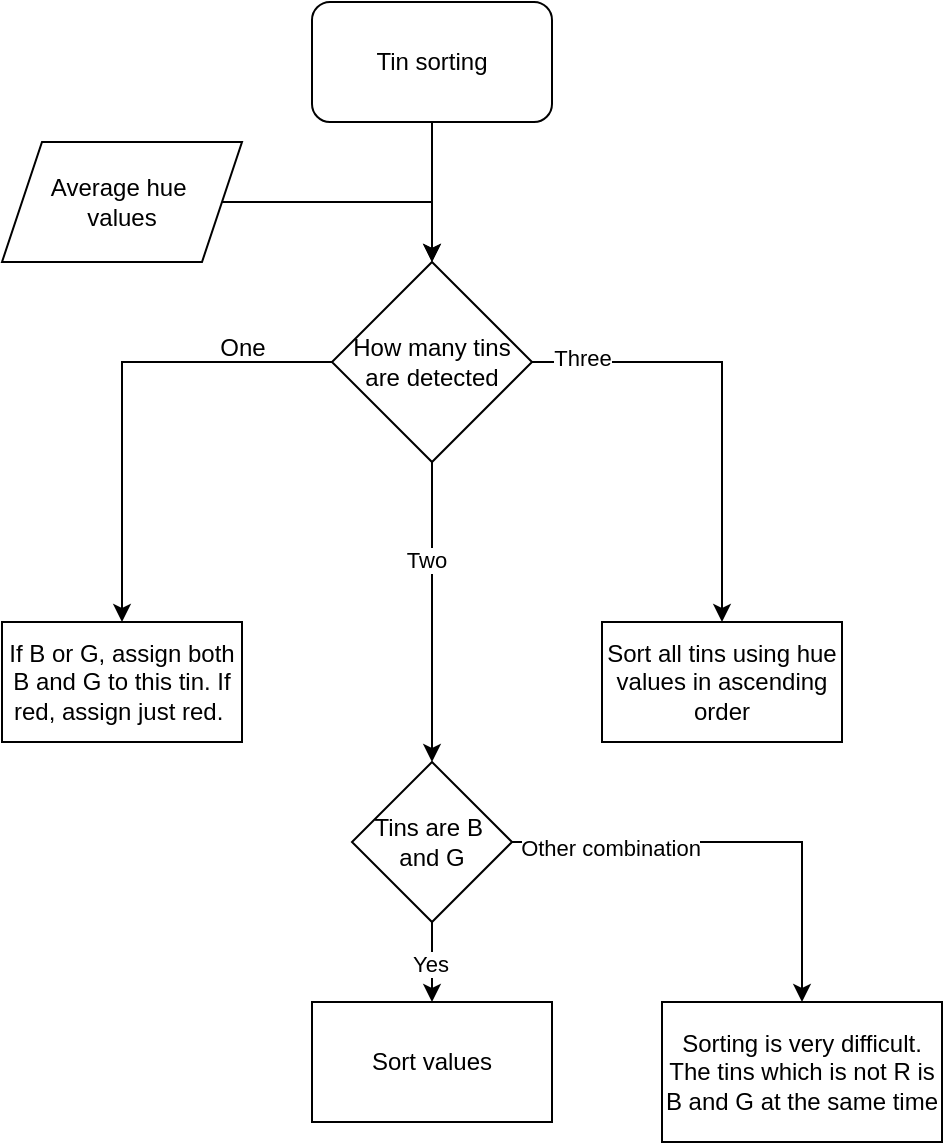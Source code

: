 <mxfile version="24.0.4" type="device">
  <diagram name="Page-1" id="9sxk3kHSQ-oGm2jKV_Yg">
    <mxGraphModel dx="1434" dy="870" grid="1" gridSize="10" guides="1" tooltips="1" connect="1" arrows="1" fold="1" page="1" pageScale="1" pageWidth="850" pageHeight="2000" math="0" shadow="0">
      <root>
        <mxCell id="0" />
        <mxCell id="1" parent="0" />
        <mxCell id="vRBM1Agjchc101VtKmlz-4" value="" style="edgeStyle=orthogonalEdgeStyle;rounded=0;orthogonalLoop=1;jettySize=auto;html=1;" edge="1" parent="1" source="vRBM1Agjchc101VtKmlz-1" target="vRBM1Agjchc101VtKmlz-3">
          <mxGeometry relative="1" as="geometry" />
        </mxCell>
        <mxCell id="vRBM1Agjchc101VtKmlz-1" value="Tin sorting" style="rounded=1;whiteSpace=wrap;html=1;" vertex="1" parent="1">
          <mxGeometry x="365" y="130" width="120" height="60" as="geometry" />
        </mxCell>
        <mxCell id="vRBM1Agjchc101VtKmlz-5" style="edgeStyle=orthogonalEdgeStyle;rounded=0;orthogonalLoop=1;jettySize=auto;html=1;entryX=0.5;entryY=0;entryDx=0;entryDy=0;" edge="1" parent="1" source="vRBM1Agjchc101VtKmlz-2" target="vRBM1Agjchc101VtKmlz-3">
          <mxGeometry relative="1" as="geometry" />
        </mxCell>
        <mxCell id="vRBM1Agjchc101VtKmlz-2" value="Average hue&amp;nbsp;&lt;div&gt;values&lt;/div&gt;" style="shape=parallelogram;perimeter=parallelogramPerimeter;whiteSpace=wrap;html=1;fixedSize=1;" vertex="1" parent="1">
          <mxGeometry x="210" y="200" width="120" height="60" as="geometry" />
        </mxCell>
        <mxCell id="vRBM1Agjchc101VtKmlz-6" style="edgeStyle=orthogonalEdgeStyle;rounded=0;orthogonalLoop=1;jettySize=auto;html=1;entryX=0.5;entryY=0;entryDx=0;entryDy=0;" edge="1" parent="1" source="vRBM1Agjchc101VtKmlz-3" target="vRBM1Agjchc101VtKmlz-15">
          <mxGeometry relative="1" as="geometry">
            <mxPoint x="420" y="500" as="targetPoint" />
          </mxGeometry>
        </mxCell>
        <mxCell id="vRBM1Agjchc101VtKmlz-13" value="Two" style="edgeLabel;html=1;align=center;verticalAlign=middle;resizable=0;points=[];" vertex="1" connectable="0" parent="vRBM1Agjchc101VtKmlz-6">
          <mxGeometry x="-0.35" y="-3" relative="1" as="geometry">
            <mxPoint as="offset" />
          </mxGeometry>
        </mxCell>
        <mxCell id="vRBM1Agjchc101VtKmlz-10" style="edgeStyle=orthogonalEdgeStyle;rounded=0;orthogonalLoop=1;jettySize=auto;html=1;" edge="1" parent="1" source="vRBM1Agjchc101VtKmlz-3" target="vRBM1Agjchc101VtKmlz-8">
          <mxGeometry relative="1" as="geometry" />
        </mxCell>
        <mxCell id="vRBM1Agjchc101VtKmlz-11" style="edgeStyle=orthogonalEdgeStyle;rounded=0;orthogonalLoop=1;jettySize=auto;html=1;entryX=0.5;entryY=0;entryDx=0;entryDy=0;" edge="1" parent="1" source="vRBM1Agjchc101VtKmlz-3" target="vRBM1Agjchc101VtKmlz-9">
          <mxGeometry relative="1" as="geometry" />
        </mxCell>
        <mxCell id="vRBM1Agjchc101VtKmlz-14" value="Three" style="edgeLabel;html=1;align=center;verticalAlign=middle;resizable=0;points=[];" vertex="1" connectable="0" parent="vRBM1Agjchc101VtKmlz-11">
          <mxGeometry x="-0.778" y="2" relative="1" as="geometry">
            <mxPoint as="offset" />
          </mxGeometry>
        </mxCell>
        <mxCell id="vRBM1Agjchc101VtKmlz-3" value="How many tins are detected" style="rhombus;whiteSpace=wrap;html=1;" vertex="1" parent="1">
          <mxGeometry x="375" y="260" width="100" height="100" as="geometry" />
        </mxCell>
        <mxCell id="vRBM1Agjchc101VtKmlz-7" value="Sort values" style="rounded=0;whiteSpace=wrap;html=1;" vertex="1" parent="1">
          <mxGeometry x="365" y="630" width="120" height="60" as="geometry" />
        </mxCell>
        <mxCell id="vRBM1Agjchc101VtKmlz-8" value="If B or G, assign both B and G to this tin. If red, assign just red.&amp;nbsp;" style="rounded=0;whiteSpace=wrap;html=1;" vertex="1" parent="1">
          <mxGeometry x="210" y="440" width="120" height="60" as="geometry" />
        </mxCell>
        <mxCell id="vRBM1Agjchc101VtKmlz-9" value="Sort all tins using hue values in ascending order" style="rounded=0;whiteSpace=wrap;html=1;" vertex="1" parent="1">
          <mxGeometry x="510" y="440" width="120" height="60" as="geometry" />
        </mxCell>
        <mxCell id="vRBM1Agjchc101VtKmlz-12" value="One" style="text;html=1;align=center;verticalAlign=middle;resizable=0;points=[];autosize=1;strokeColor=none;fillColor=none;" vertex="1" parent="1">
          <mxGeometry x="305" y="288" width="50" height="30" as="geometry" />
        </mxCell>
        <mxCell id="vRBM1Agjchc101VtKmlz-16" value="" style="edgeStyle=orthogonalEdgeStyle;rounded=0;orthogonalLoop=1;jettySize=auto;html=1;" edge="1" parent="1" source="vRBM1Agjchc101VtKmlz-15" target="vRBM1Agjchc101VtKmlz-7">
          <mxGeometry relative="1" as="geometry" />
        </mxCell>
        <mxCell id="vRBM1Agjchc101VtKmlz-17" value="Yes" style="edgeLabel;html=1;align=center;verticalAlign=middle;resizable=0;points=[];" vertex="1" connectable="0" parent="vRBM1Agjchc101VtKmlz-16">
          <mxGeometry x="0.05" y="-1" relative="1" as="geometry">
            <mxPoint as="offset" />
          </mxGeometry>
        </mxCell>
        <mxCell id="vRBM1Agjchc101VtKmlz-19" style="edgeStyle=orthogonalEdgeStyle;rounded=0;orthogonalLoop=1;jettySize=auto;html=1;entryX=0.5;entryY=0;entryDx=0;entryDy=0;" edge="1" parent="1" source="vRBM1Agjchc101VtKmlz-15" target="vRBM1Agjchc101VtKmlz-18">
          <mxGeometry relative="1" as="geometry" />
        </mxCell>
        <mxCell id="vRBM1Agjchc101VtKmlz-20" value="Other combination" style="edgeLabel;html=1;align=center;verticalAlign=middle;resizable=0;points=[];" vertex="1" connectable="0" parent="vRBM1Agjchc101VtKmlz-19">
          <mxGeometry x="-0.563" y="-3" relative="1" as="geometry">
            <mxPoint as="offset" />
          </mxGeometry>
        </mxCell>
        <mxCell id="vRBM1Agjchc101VtKmlz-15" value="Tins are B&amp;nbsp;&lt;div&gt;and G&lt;/div&gt;" style="rhombus;whiteSpace=wrap;html=1;" vertex="1" parent="1">
          <mxGeometry x="385" y="510" width="80" height="80" as="geometry" />
        </mxCell>
        <mxCell id="vRBM1Agjchc101VtKmlz-18" value="Sorting is very difficult. The tins which is not R is B and G at the same time" style="rounded=0;whiteSpace=wrap;html=1;" vertex="1" parent="1">
          <mxGeometry x="540" y="630" width="140" height="70" as="geometry" />
        </mxCell>
      </root>
    </mxGraphModel>
  </diagram>
</mxfile>
